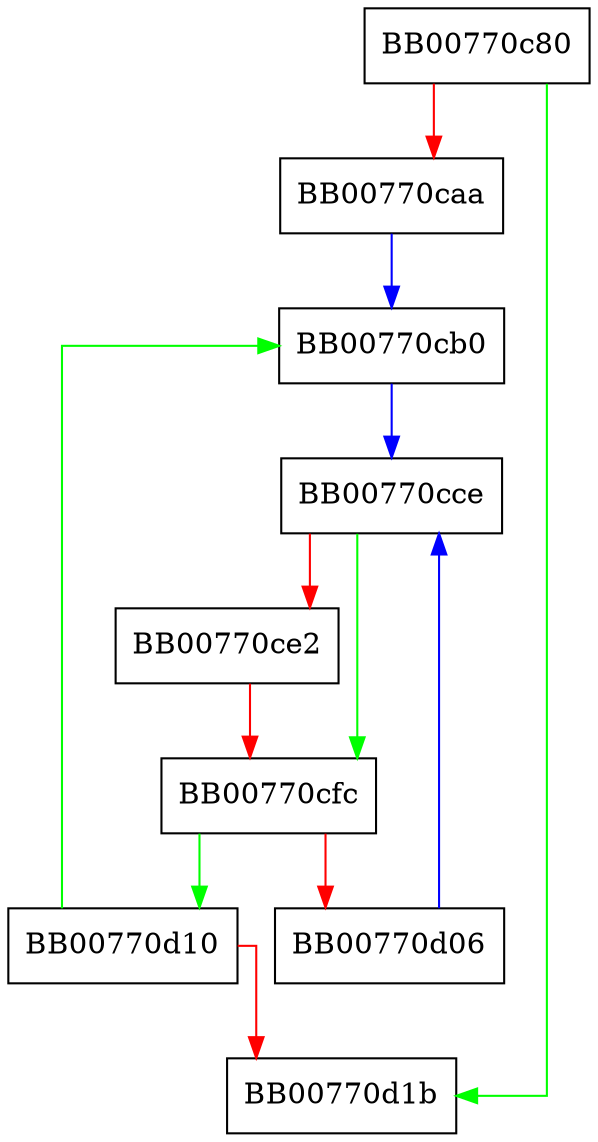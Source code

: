 digraph free_oldmd {
  node [shape="box"];
  graph [splines=ortho];
  BB00770c80 -> BB00770d1b [color="green"];
  BB00770c80 -> BB00770caa [color="red"];
  BB00770caa -> BB00770cb0 [color="blue"];
  BB00770cb0 -> BB00770cce [color="blue"];
  BB00770cce -> BB00770cfc [color="green"];
  BB00770cce -> BB00770ce2 [color="red"];
  BB00770ce2 -> BB00770cfc [color="red"];
  BB00770cfc -> BB00770d10 [color="green"];
  BB00770cfc -> BB00770d06 [color="red"];
  BB00770d06 -> BB00770cce [color="blue"];
  BB00770d10 -> BB00770cb0 [color="green"];
  BB00770d10 -> BB00770d1b [color="red"];
}